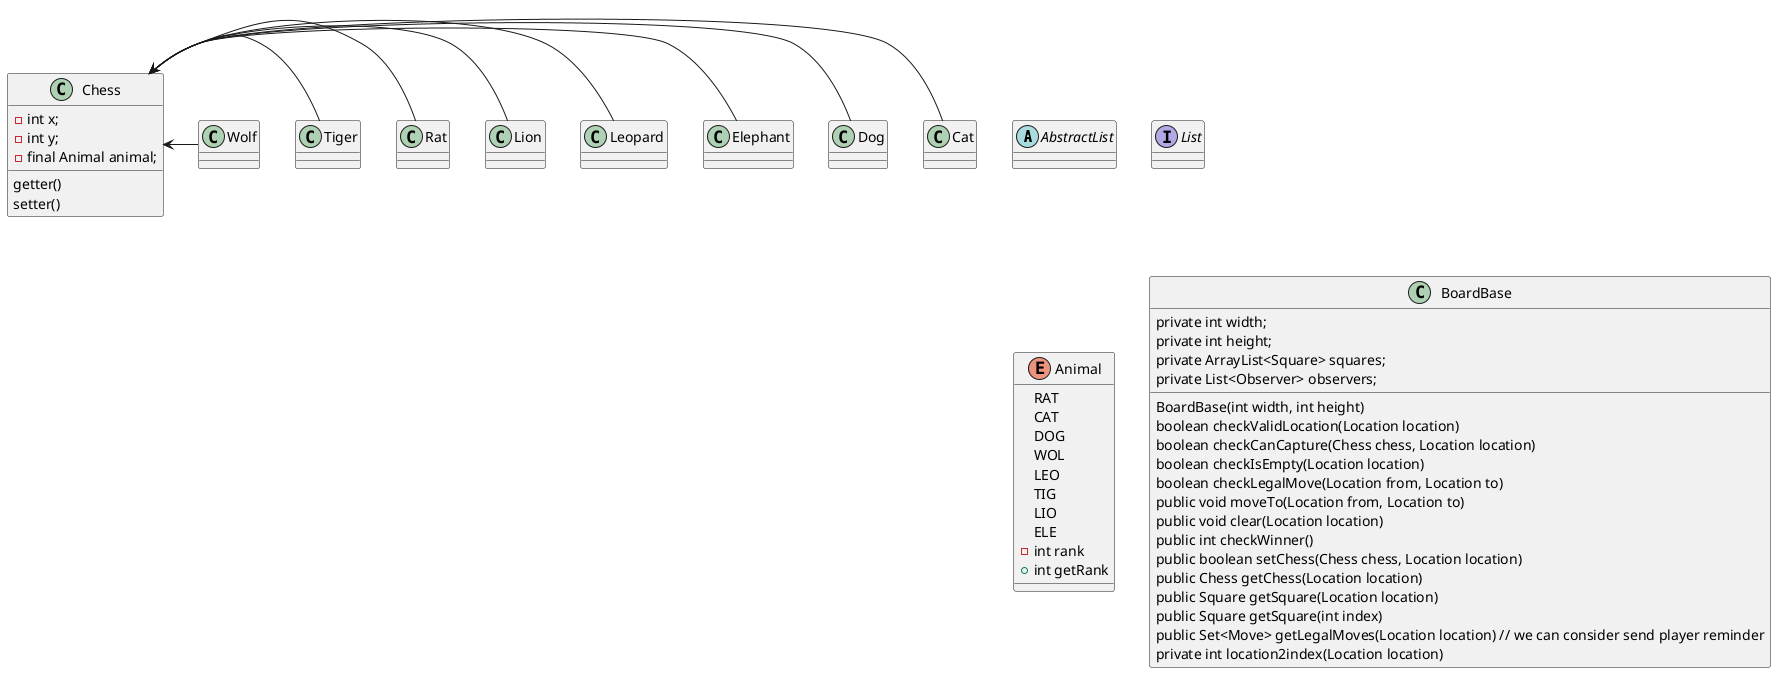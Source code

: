 @startuml

abstract class AbstractList
interface List

enum Animal{
RAT
CAT
DOG
WOL
LEO
TIG
LIO
ELE
-int rank
+int getRank
}

class Chess{
- int x;
- int y;
- final Animal animal;

getter()
setter()
}



class Cat{
}
class Dog{
}
class Elephant{
}
class Leopard{
}
class Lion{
}
class Rat{
}
class Tiger{
}
class Wolf{
}

Chess <- Cat
Chess <- Dog
Chess <- Elephant
Chess <- Leopard
Chess <- Lion
Chess <- Rat
Chess <- Tiger
Chess <- Wolf


class BoardBase{
private int width;
private int height;
private ArrayList<Square> squares;
private List<Observer> observers;

BoardBase(int width, int height)
boolean checkValidLocation(Location location)
boolean checkCanCapture(Chess chess, Location location)
boolean checkIsEmpty(Location location)
boolean checkLegalMove(Location from, Location to)
public void moveTo(Location from, Location to)
public void clear(Location location)
public int checkWinner()
public boolean setChess(Chess chess, Location location)
public Chess getChess(Location location)
public Square getSquare(Location location)
public Square getSquare(int index)
public Set<Move> getLegalMoves(Location location) // we can consider send player reminder
private int location2index(Location location)
}
@enduml